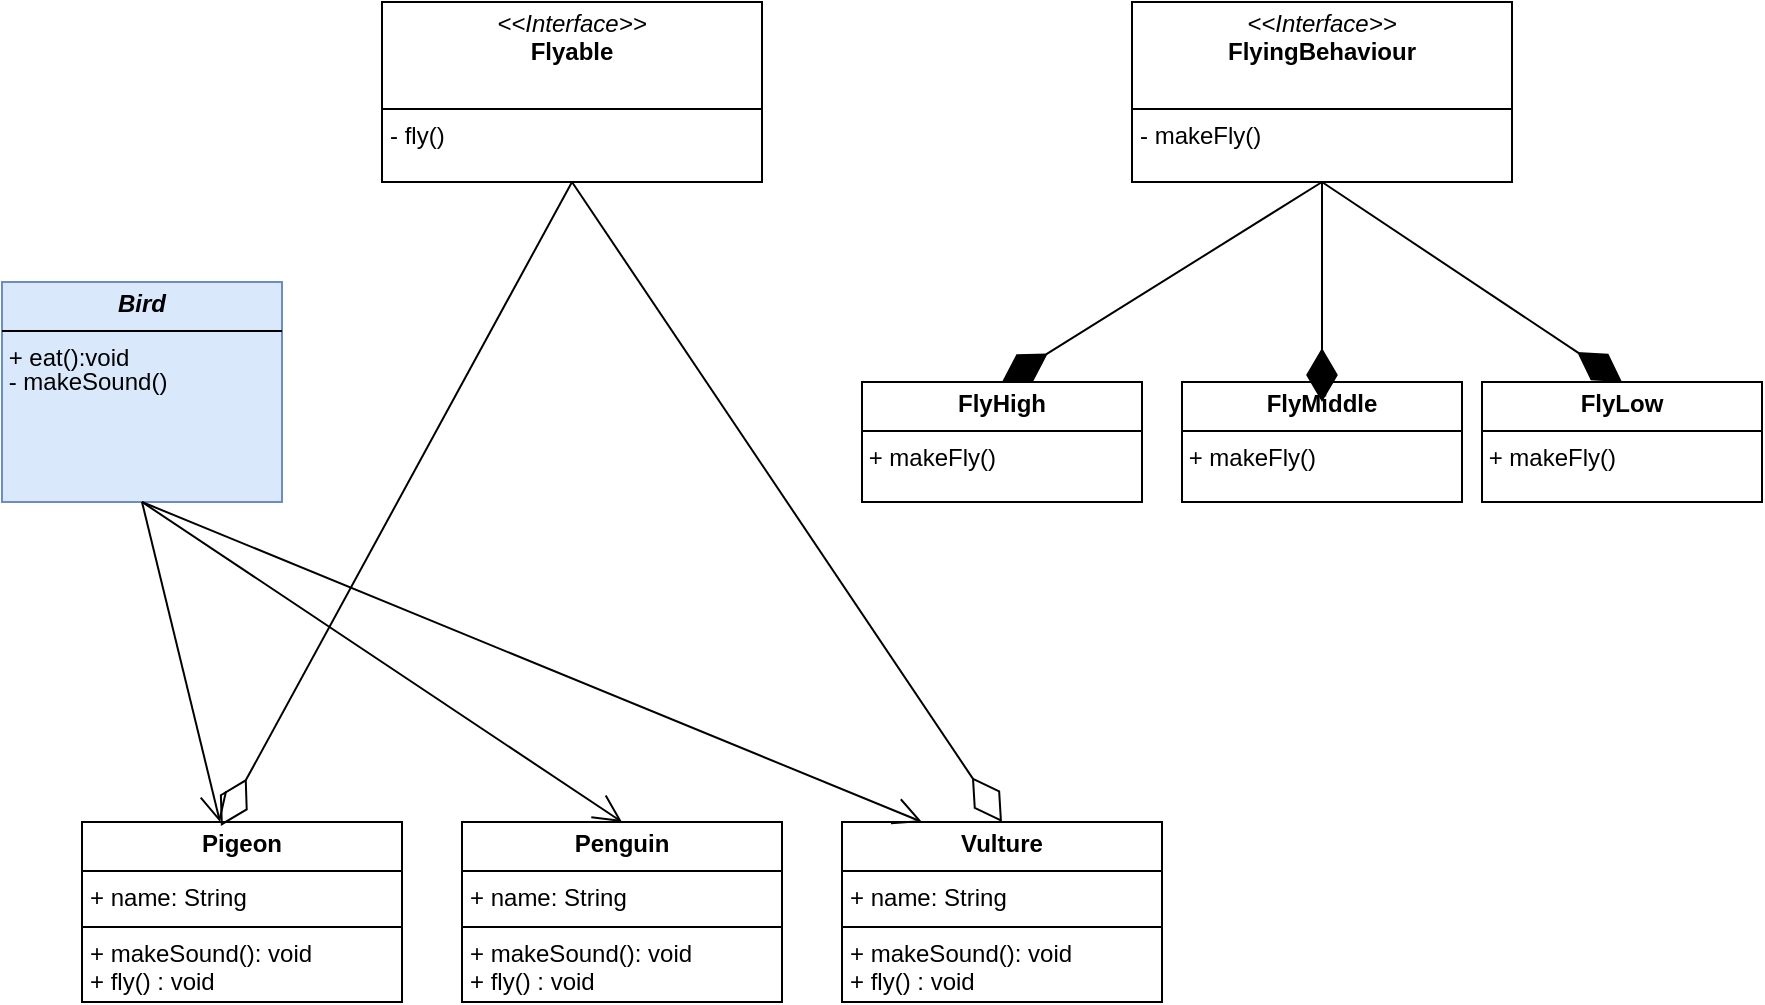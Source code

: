 <mxfile version="24.7.8">
  <diagram name="Page-1" id="hp5tl2zIpn0wQ3zEgLiy">
    <mxGraphModel dx="1781" dy="639" grid="1" gridSize="10" guides="1" tooltips="1" connect="1" arrows="1" fold="1" page="1" pageScale="1" pageWidth="827" pageHeight="1169" math="0" shadow="0">
      <root>
        <mxCell id="0" />
        <mxCell id="1" parent="0" />
        <mxCell id="-dWn0xlY7dg1zpyiFwVd-7" value="&lt;p style=&quot;margin:0px;margin-top:4px;text-align:center;&quot;&gt;&lt;i&gt;&amp;lt;&amp;lt;Interface&amp;gt;&amp;gt;&lt;/i&gt;&lt;br&gt;&lt;b&gt;Flyable&lt;/b&gt;&lt;/p&gt;&lt;p style=&quot;margin:0px;margin-left:4px;&quot;&gt;&lt;br&gt;&lt;/p&gt;&lt;hr size=&quot;1&quot; style=&quot;border-style:solid;&quot;&gt;&lt;p style=&quot;margin:0px;margin-left:4px;&quot;&gt;- fly()&lt;br&gt;&lt;/p&gt;" style="verticalAlign=top;align=left;overflow=fill;html=1;whiteSpace=wrap;" parent="1" vertex="1">
          <mxGeometry x="130" y="70" width="190" height="90" as="geometry" />
        </mxCell>
        <mxCell id="-dWn0xlY7dg1zpyiFwVd-8" value="&lt;p style=&quot;margin:0px;margin-top:4px;text-align:center;&quot;&gt;&lt;i&gt;&amp;lt;&amp;lt;Interface&amp;gt;&amp;gt;&lt;/i&gt;&lt;br&gt;&lt;b&gt;FlyingBehaviour&lt;/b&gt;&lt;/p&gt;&lt;p style=&quot;margin:0px;margin-left:4px;&quot;&gt;&lt;br&gt;&lt;/p&gt;&lt;hr size=&quot;1&quot; style=&quot;border-style:solid;&quot;&gt;&lt;p style=&quot;margin:0px;margin-left:4px;&quot;&gt;- makeFly()&lt;br&gt;&lt;/p&gt;" style="verticalAlign=top;align=left;overflow=fill;html=1;whiteSpace=wrap;" parent="1" vertex="1">
          <mxGeometry x="505" y="70" width="190" height="90" as="geometry" />
        </mxCell>
        <mxCell id="ucRYKyfYluSrUx_SmRGc-1" value="&lt;p style=&quot;margin:0px;margin-top:4px;text-align:center;&quot;&gt;&lt;b&gt;&lt;i&gt;Bird&lt;/i&gt;&lt;/b&gt;&lt;/p&gt;&lt;hr size=&quot;1&quot; style=&quot;border-style:solid;&quot;&gt;&lt;div style=&quot;height:2px;&quot;&gt;&amp;nbsp;+ eat():void&lt;/div&gt;&lt;div style=&quot;height:2px;&quot;&gt;&lt;br&gt;&lt;/div&gt;&lt;div style=&quot;height:2px;&quot;&gt;&lt;br&gt;&lt;/div&gt;&lt;div style=&quot;height:2px;&quot;&gt;&lt;br&gt;&lt;/div&gt;&lt;div style=&quot;height:2px;&quot;&gt;&lt;br&gt;&lt;/div&gt;&lt;div style=&quot;height:2px;&quot;&gt;&lt;br&gt;&lt;/div&gt;&lt;div style=&quot;height:2px;&quot;&gt;&amp;nbsp;- makeSound()&lt;/div&gt;" style="verticalAlign=top;align=left;overflow=fill;html=1;whiteSpace=wrap;fillColor=#dae8fc;strokeColor=#6c8ebf;" vertex="1" parent="1">
          <mxGeometry x="-60" y="210" width="140" height="110" as="geometry" />
        </mxCell>
        <mxCell id="ucRYKyfYluSrUx_SmRGc-2" value="&lt;p style=&quot;margin:0px;margin-top:4px;text-align:center;&quot;&gt;&lt;b&gt;Pigeon&lt;/b&gt;&lt;/p&gt;&lt;hr size=&quot;1&quot; style=&quot;border-style:solid;&quot;&gt;&lt;p style=&quot;margin:0px;margin-left:4px;&quot;&gt;+ name: String&lt;/p&gt;&lt;hr size=&quot;1&quot; style=&quot;border-style:solid;&quot;&gt;&lt;p style=&quot;margin:0px;margin-left:4px;&quot;&gt;+ makeSound(): void&lt;/p&gt;&lt;p style=&quot;margin:0px;margin-left:4px;&quot;&gt;+ fly() : void&lt;/p&gt;" style="verticalAlign=top;align=left;overflow=fill;html=1;whiteSpace=wrap;" vertex="1" parent="1">
          <mxGeometry x="-20" y="480" width="160" height="90" as="geometry" />
        </mxCell>
        <mxCell id="ucRYKyfYluSrUx_SmRGc-3" value="" style="endArrow=open;endFill=1;endSize=12;html=1;rounded=0;exitX=0.5;exitY=1;exitDx=0;exitDy=0;" edge="1" parent="1" source="ucRYKyfYluSrUx_SmRGc-1" target="ucRYKyfYluSrUx_SmRGc-2">
          <mxGeometry width="160" relative="1" as="geometry">
            <mxPoint x="340" y="320" as="sourcePoint" />
            <mxPoint x="490" y="330" as="targetPoint" />
            <Array as="points" />
          </mxGeometry>
        </mxCell>
        <mxCell id="ucRYKyfYluSrUx_SmRGc-5" value="&lt;p style=&quot;margin:0px;margin-top:4px;text-align:center;&quot;&gt;&lt;b&gt;Penguin&lt;/b&gt;&lt;/p&gt;&lt;hr size=&quot;1&quot; style=&quot;border-style:solid;&quot;&gt;&lt;p style=&quot;margin:0px;margin-left:4px;&quot;&gt;+ name: String&lt;/p&gt;&lt;hr size=&quot;1&quot; style=&quot;border-style:solid;&quot;&gt;&lt;p style=&quot;margin:0px;margin-left:4px;&quot;&gt;+ makeSound(): void&lt;/p&gt;&lt;p style=&quot;margin:0px;margin-left:4px;&quot;&gt;+ fly() : void&lt;/p&gt;" style="verticalAlign=top;align=left;overflow=fill;html=1;whiteSpace=wrap;" vertex="1" parent="1">
          <mxGeometry x="170" y="480" width="160" height="90" as="geometry" />
        </mxCell>
        <mxCell id="ucRYKyfYluSrUx_SmRGc-6" value="&lt;p style=&quot;margin:0px;margin-top:4px;text-align:center;&quot;&gt;&lt;b&gt;Vulture&lt;/b&gt;&lt;/p&gt;&lt;hr size=&quot;1&quot; style=&quot;border-style:solid;&quot;&gt;&lt;p style=&quot;margin:0px;margin-left:4px;&quot;&gt;+ name: String&lt;/p&gt;&lt;hr size=&quot;1&quot; style=&quot;border-style:solid;&quot;&gt;&lt;p style=&quot;margin:0px;margin-left:4px;&quot;&gt;+ makeSound(): void&lt;/p&gt;&lt;p style=&quot;margin:0px;margin-left:4px;&quot;&gt;+ fly() : void&lt;/p&gt;" style="verticalAlign=top;align=left;overflow=fill;html=1;whiteSpace=wrap;" vertex="1" parent="1">
          <mxGeometry x="360" y="480" width="160" height="90" as="geometry" />
        </mxCell>
        <mxCell id="ucRYKyfYluSrUx_SmRGc-8" value="" style="endArrow=open;endFill=1;endSize=12;html=1;rounded=0;entryX=0.5;entryY=0;entryDx=0;entryDy=0;exitX=0.5;exitY=1;exitDx=0;exitDy=0;" edge="1" parent="1" source="ucRYKyfYluSrUx_SmRGc-1" target="ucRYKyfYluSrUx_SmRGc-5">
          <mxGeometry width="160" relative="1" as="geometry">
            <mxPoint x="270" y="340" as="sourcePoint" />
            <mxPoint x="279" y="490" as="targetPoint" />
            <Array as="points" />
          </mxGeometry>
        </mxCell>
        <mxCell id="ucRYKyfYluSrUx_SmRGc-9" value="" style="endArrow=open;endFill=1;endSize=12;html=1;rounded=0;exitX=0.5;exitY=1;exitDx=0;exitDy=0;entryX=0.25;entryY=0;entryDx=0;entryDy=0;" edge="1" parent="1" source="ucRYKyfYluSrUx_SmRGc-1" target="ucRYKyfYluSrUx_SmRGc-6">
          <mxGeometry width="160" relative="1" as="geometry">
            <mxPoint x="200" y="310" as="sourcePoint" />
            <mxPoint x="289" y="500" as="targetPoint" />
            <Array as="points" />
          </mxGeometry>
        </mxCell>
        <mxCell id="ucRYKyfYluSrUx_SmRGc-10" value="" style="endArrow=diamondThin;endFill=0;endSize=24;html=1;rounded=0;exitX=0.5;exitY=1;exitDx=0;exitDy=0;entryX=0.434;entryY=0.022;entryDx=0;entryDy=0;entryPerimeter=0;" edge="1" parent="1" source="-dWn0xlY7dg1zpyiFwVd-7" target="ucRYKyfYluSrUx_SmRGc-2">
          <mxGeometry width="160" relative="1" as="geometry">
            <mxPoint x="330" y="330" as="sourcePoint" />
            <mxPoint x="490" y="330" as="targetPoint" />
          </mxGeometry>
        </mxCell>
        <mxCell id="ucRYKyfYluSrUx_SmRGc-11" value="" style="endArrow=diamondThin;endFill=0;endSize=24;html=1;rounded=0;exitX=0.5;exitY=1;exitDx=0;exitDy=0;entryX=0.5;entryY=0;entryDx=0;entryDy=0;" edge="1" parent="1" source="-dWn0xlY7dg1zpyiFwVd-7" target="ucRYKyfYluSrUx_SmRGc-6">
          <mxGeometry width="160" relative="1" as="geometry">
            <mxPoint x="330" y="330" as="sourcePoint" />
            <mxPoint x="490" y="330" as="targetPoint" />
          </mxGeometry>
        </mxCell>
        <mxCell id="ucRYKyfYluSrUx_SmRGc-12" value="&lt;p style=&quot;margin:0px;margin-top:4px;text-align:center;&quot;&gt;&lt;b&gt;FlyHigh&lt;/b&gt;&lt;/p&gt;&lt;hr size=&quot;1&quot; style=&quot;border-style:solid;&quot;&gt;&lt;div style=&quot;height:2px;&quot;&gt;&amp;nbsp;+ makeFly()&lt;/div&gt;" style="verticalAlign=top;align=left;overflow=fill;html=1;whiteSpace=wrap;" vertex="1" parent="1">
          <mxGeometry x="370" y="260" width="140" height="60" as="geometry" />
        </mxCell>
        <mxCell id="ucRYKyfYluSrUx_SmRGc-13" value="&lt;p style=&quot;margin:0px;margin-top:4px;text-align:center;&quot;&gt;&lt;b&gt;FlyMiddle&lt;/b&gt;&lt;/p&gt;&lt;hr size=&quot;1&quot; style=&quot;border-style:solid;&quot;&gt;&lt;div style=&quot;height:2px;&quot;&gt;&amp;nbsp;+ makeFly()&lt;/div&gt;" style="verticalAlign=top;align=left;overflow=fill;html=1;whiteSpace=wrap;" vertex="1" parent="1">
          <mxGeometry x="530" y="260" width="140" height="60" as="geometry" />
        </mxCell>
        <mxCell id="ucRYKyfYluSrUx_SmRGc-14" value="&lt;p style=&quot;margin:0px;margin-top:4px;text-align:center;&quot;&gt;&lt;b&gt;FlyLow&lt;/b&gt;&lt;/p&gt;&lt;hr size=&quot;1&quot; style=&quot;border-style:solid;&quot;&gt;&lt;div style=&quot;height:2px;&quot;&gt;&amp;nbsp;+ makeFly()&lt;/div&gt;" style="verticalAlign=top;align=left;overflow=fill;html=1;whiteSpace=wrap;" vertex="1" parent="1">
          <mxGeometry x="680" y="260" width="140" height="60" as="geometry" />
        </mxCell>
        <mxCell id="ucRYKyfYluSrUx_SmRGc-18" value="" style="endArrow=diamondThin;endFill=1;endSize=24;html=1;rounded=0;exitX=0.5;exitY=1;exitDx=0;exitDy=0;entryX=0.5;entryY=0;entryDx=0;entryDy=0;" edge="1" parent="1" source="-dWn0xlY7dg1zpyiFwVd-8" target="ucRYKyfYluSrUx_SmRGc-12">
          <mxGeometry width="160" relative="1" as="geometry">
            <mxPoint x="330" y="330" as="sourcePoint" />
            <mxPoint x="490" y="330" as="targetPoint" />
          </mxGeometry>
        </mxCell>
        <mxCell id="ucRYKyfYluSrUx_SmRGc-19" value="" style="endArrow=diamondThin;endFill=1;endSize=24;html=1;rounded=0;exitX=0.5;exitY=1;exitDx=0;exitDy=0;entryX=0.5;entryY=0.167;entryDx=0;entryDy=0;entryPerimeter=0;" edge="1" parent="1" source="-dWn0xlY7dg1zpyiFwVd-8" target="ucRYKyfYluSrUx_SmRGc-13">
          <mxGeometry width="160" relative="1" as="geometry">
            <mxPoint x="730" y="110" as="sourcePoint" />
            <mxPoint x="570" y="260" as="targetPoint" />
          </mxGeometry>
        </mxCell>
        <mxCell id="ucRYKyfYluSrUx_SmRGc-20" value="" style="endArrow=diamondThin;endFill=1;endSize=24;html=1;rounded=0;exitX=0.5;exitY=1;exitDx=0;exitDy=0;entryX=0.5;entryY=0;entryDx=0;entryDy=0;" edge="1" parent="1" source="-dWn0xlY7dg1zpyiFwVd-8" target="ucRYKyfYluSrUx_SmRGc-14">
          <mxGeometry width="160" relative="1" as="geometry">
            <mxPoint x="620" y="130" as="sourcePoint" />
            <mxPoint x="460" y="280" as="targetPoint" />
          </mxGeometry>
        </mxCell>
      </root>
    </mxGraphModel>
  </diagram>
</mxfile>
